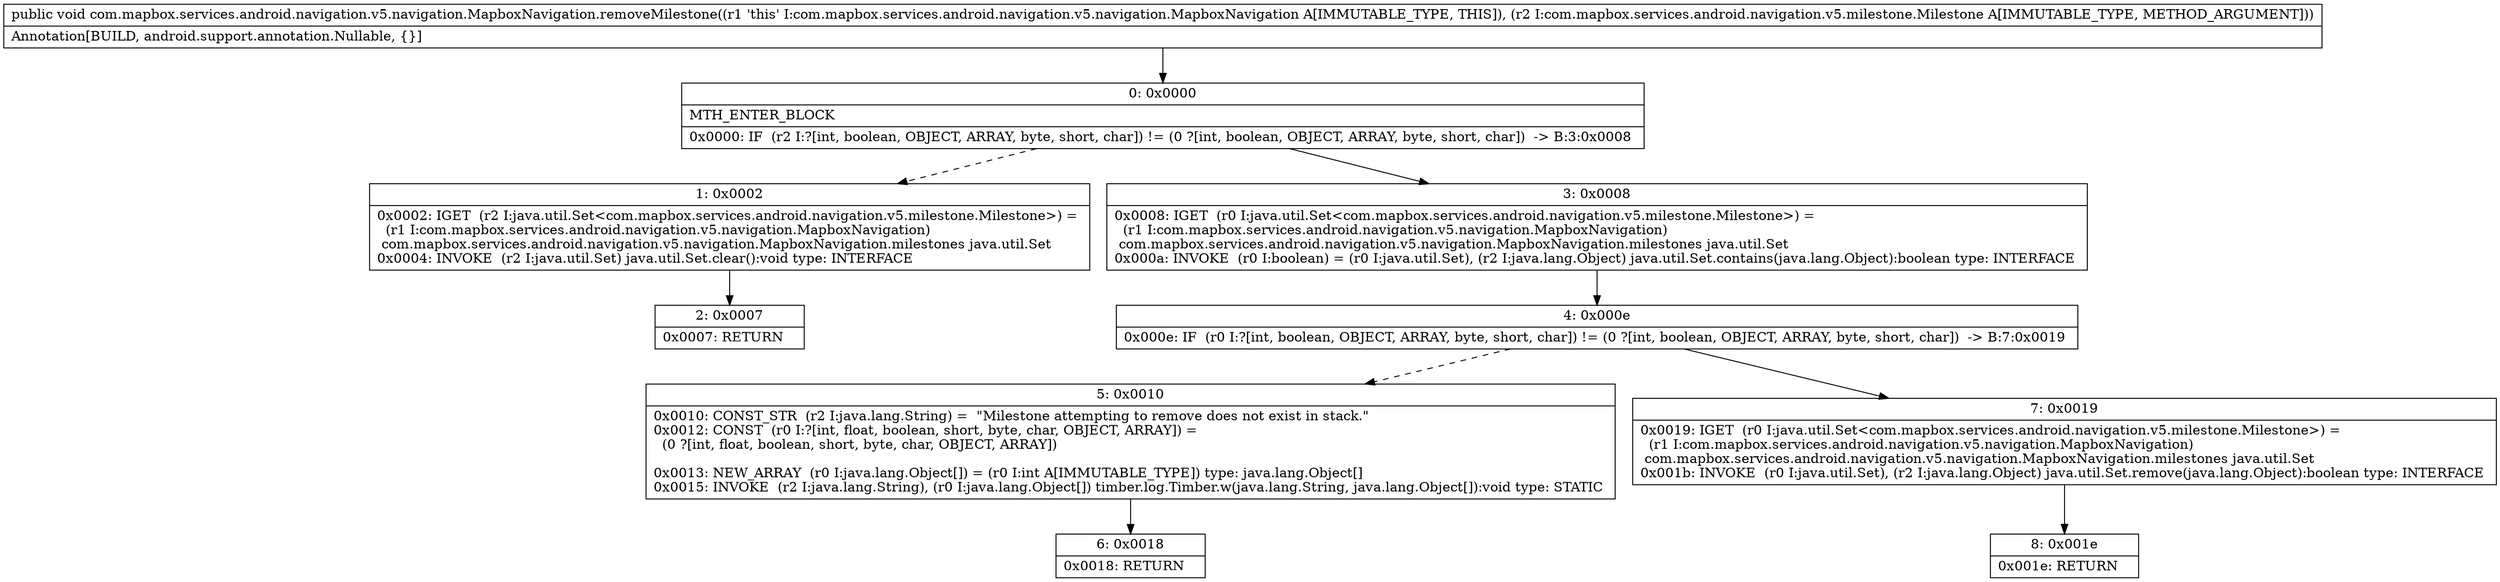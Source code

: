 digraph "CFG forcom.mapbox.services.android.navigation.v5.navigation.MapboxNavigation.removeMilestone(Lcom\/mapbox\/services\/android\/navigation\/v5\/milestone\/Milestone;)V" {
Node_0 [shape=record,label="{0\:\ 0x0000|MTH_ENTER_BLOCK\l|0x0000: IF  (r2 I:?[int, boolean, OBJECT, ARRAY, byte, short, char]) != (0 ?[int, boolean, OBJECT, ARRAY, byte, short, char])  \-\> B:3:0x0008 \l}"];
Node_1 [shape=record,label="{1\:\ 0x0002|0x0002: IGET  (r2 I:java.util.Set\<com.mapbox.services.android.navigation.v5.milestone.Milestone\>) = \l  (r1 I:com.mapbox.services.android.navigation.v5.navigation.MapboxNavigation)\l com.mapbox.services.android.navigation.v5.navigation.MapboxNavigation.milestones java.util.Set \l0x0004: INVOKE  (r2 I:java.util.Set) java.util.Set.clear():void type: INTERFACE \l}"];
Node_2 [shape=record,label="{2\:\ 0x0007|0x0007: RETURN   \l}"];
Node_3 [shape=record,label="{3\:\ 0x0008|0x0008: IGET  (r0 I:java.util.Set\<com.mapbox.services.android.navigation.v5.milestone.Milestone\>) = \l  (r1 I:com.mapbox.services.android.navigation.v5.navigation.MapboxNavigation)\l com.mapbox.services.android.navigation.v5.navigation.MapboxNavigation.milestones java.util.Set \l0x000a: INVOKE  (r0 I:boolean) = (r0 I:java.util.Set), (r2 I:java.lang.Object) java.util.Set.contains(java.lang.Object):boolean type: INTERFACE \l}"];
Node_4 [shape=record,label="{4\:\ 0x000e|0x000e: IF  (r0 I:?[int, boolean, OBJECT, ARRAY, byte, short, char]) != (0 ?[int, boolean, OBJECT, ARRAY, byte, short, char])  \-\> B:7:0x0019 \l}"];
Node_5 [shape=record,label="{5\:\ 0x0010|0x0010: CONST_STR  (r2 I:java.lang.String) =  \"Milestone attempting to remove does not exist in stack.\" \l0x0012: CONST  (r0 I:?[int, float, boolean, short, byte, char, OBJECT, ARRAY]) = \l  (0 ?[int, float, boolean, short, byte, char, OBJECT, ARRAY])\l \l0x0013: NEW_ARRAY  (r0 I:java.lang.Object[]) = (r0 I:int A[IMMUTABLE_TYPE]) type: java.lang.Object[] \l0x0015: INVOKE  (r2 I:java.lang.String), (r0 I:java.lang.Object[]) timber.log.Timber.w(java.lang.String, java.lang.Object[]):void type: STATIC \l}"];
Node_6 [shape=record,label="{6\:\ 0x0018|0x0018: RETURN   \l}"];
Node_7 [shape=record,label="{7\:\ 0x0019|0x0019: IGET  (r0 I:java.util.Set\<com.mapbox.services.android.navigation.v5.milestone.Milestone\>) = \l  (r1 I:com.mapbox.services.android.navigation.v5.navigation.MapboxNavigation)\l com.mapbox.services.android.navigation.v5.navigation.MapboxNavigation.milestones java.util.Set \l0x001b: INVOKE  (r0 I:java.util.Set), (r2 I:java.lang.Object) java.util.Set.remove(java.lang.Object):boolean type: INTERFACE \l}"];
Node_8 [shape=record,label="{8\:\ 0x001e|0x001e: RETURN   \l}"];
MethodNode[shape=record,label="{public void com.mapbox.services.android.navigation.v5.navigation.MapboxNavigation.removeMilestone((r1 'this' I:com.mapbox.services.android.navigation.v5.navigation.MapboxNavigation A[IMMUTABLE_TYPE, THIS]), (r2 I:com.mapbox.services.android.navigation.v5.milestone.Milestone A[IMMUTABLE_TYPE, METHOD_ARGUMENT]))  | Annotation[BUILD, android.support.annotation.Nullable, \{\}]\l}"];
MethodNode -> Node_0;
Node_0 -> Node_1[style=dashed];
Node_0 -> Node_3;
Node_1 -> Node_2;
Node_3 -> Node_4;
Node_4 -> Node_5[style=dashed];
Node_4 -> Node_7;
Node_5 -> Node_6;
Node_7 -> Node_8;
}

